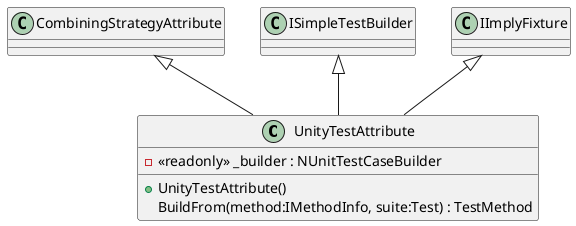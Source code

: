 @startuml
class UnityTestAttribute {
    + UnityTestAttribute()
    - <<readonly>> _builder : NUnitTestCaseBuilder
    BuildFrom(method:IMethodInfo, suite:Test) : TestMethod
}
CombiningStrategyAttribute <|-- UnityTestAttribute
ISimpleTestBuilder <|-- UnityTestAttribute
IImplyFixture <|-- UnityTestAttribute
@enduml
